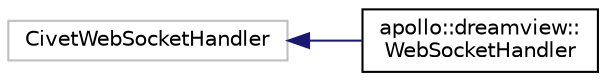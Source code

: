 digraph "Graphical Class Hierarchy"
{
  edge [fontname="Helvetica",fontsize="10",labelfontname="Helvetica",labelfontsize="10"];
  node [fontname="Helvetica",fontsize="10",shape=record];
  rankdir="LR";
  Node1 [label="CivetWebSocketHandler",height=0.2,width=0.4,color="grey75", fillcolor="white", style="filled"];
  Node1 -> Node2 [dir="back",color="midnightblue",fontsize="10",style="solid",fontname="Helvetica"];
  Node2 [label="apollo::dreamview::\lWebSocketHandler",height=0.2,width=0.4,color="black", fillcolor="white", style="filled",URL="$classapollo_1_1dreamview_1_1WebSocketHandler.html",tooltip="The WebSocketHandler, built on top of CivetWebSocketHandler, is a websocket handler that handles diff..."];
}
